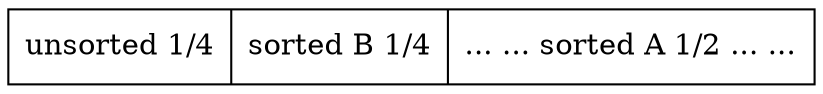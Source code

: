digraph G{
	node[shape=record]
        a[label=" unsorted 1/4  | sorted B 1/4  | ... ... sorted A 1/2 ... ... "];
}
